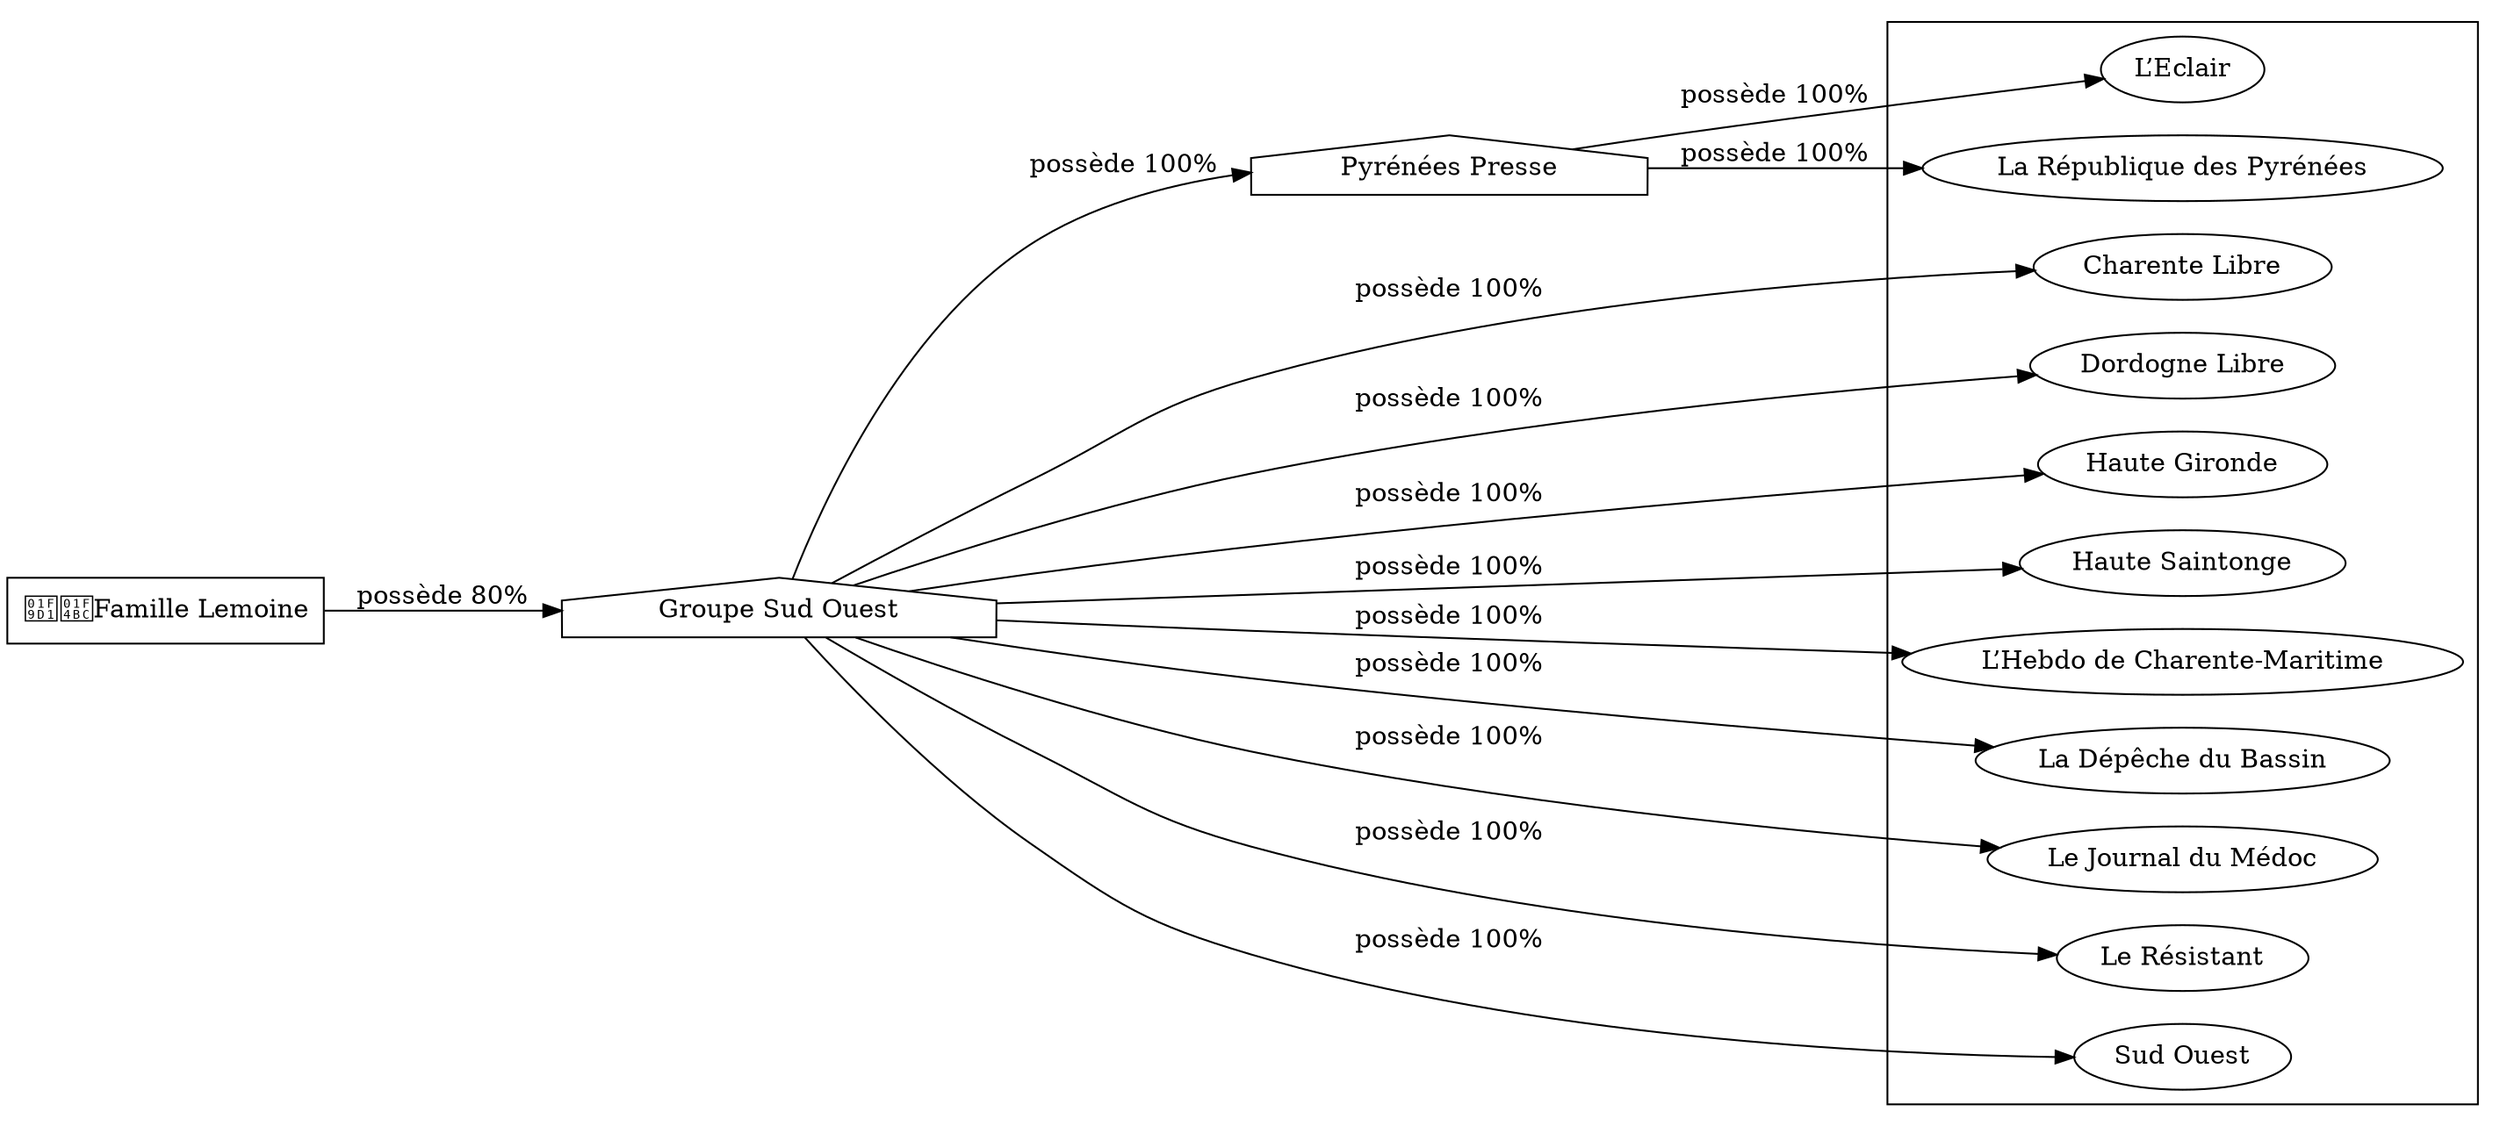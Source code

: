 digraph {
  rankdir=LR;
  subgraph roots {
    
      "famille-lemoine-252"[label="🧑‍💼Famille Lemoine" shape=box]
    
  }

  
    "groupe-sud-ouest-253"[label="Groupe Sud Ouest" shape=house]
  
    "pyrenees-presse-263"[label="Pyrénées Presse" shape=house]
  

  subgraph clusterLeaves {
    
      "charente-libre-255"[label="Charente Libre"]
    
      "dordogne-libre-256"[label="Dordogne Libre"]
    
      "haute-gironde-258"[label="Haute Gironde"]
    
      "haute-saintonge-257"[label="Haute Saintonge"]
    
      "l-hebdo-de-charente-maritime-260"[label="L’Hebdo de Charente-Maritime"]
    
      "la-depeche-du-bassin-261"[label="La Dépêche du Bassin"]
    
      "le-journal-du-medoc-262"[label="Le Journal du Médoc"]
    
      "le-resistant-259"[label="Le Résistant"]
    
      "l-eclair-265"[label="L’Eclair"]
    
      "la-republique-des-pyrenees-264"[label="La République des Pyrénées"]
    
      "sud-ouest-254"[label="Sud Ouest"]
    
  }

  
    "famille-lemoine-252" -> "groupe-sud-ouest-253" [
      label="possède 80%"
    ]
  
    "groupe-sud-ouest-253" -> "charente-libre-255" [
      label="possède 100%"
    ]
  
    "groupe-sud-ouest-253" -> "dordogne-libre-256" [
      label="possède 100%"
    ]
  
    "groupe-sud-ouest-253" -> "haute-gironde-258" [
      label="possède 100%"
    ]
  
    "groupe-sud-ouest-253" -> "haute-saintonge-257" [
      label="possède 100%"
    ]
  
    "groupe-sud-ouest-253" -> "l-hebdo-de-charente-maritime-260" [
      label="possède 100%"
    ]
  
    "groupe-sud-ouest-253" -> "la-depeche-du-bassin-261" [
      label="possède 100%"
    ]
  
    "groupe-sud-ouest-253" -> "le-journal-du-medoc-262" [
      label="possède 100%"
    ]
  
    "groupe-sud-ouest-253" -> "le-resistant-259" [
      label="possède 100%"
    ]
  
    "groupe-sud-ouest-253" -> "pyrenees-presse-263" [
      label="possède 100%"
    ]
  
    "pyrenees-presse-263" -> "l-eclair-265" [
      label="possède 100%"
    ]
  
    "pyrenees-presse-263" -> "la-republique-des-pyrenees-264" [
      label="possède 100%"
    ]
  
    "groupe-sud-ouest-253" -> "sud-ouest-254" [
      label="possède 100%"
    ]
  
}
